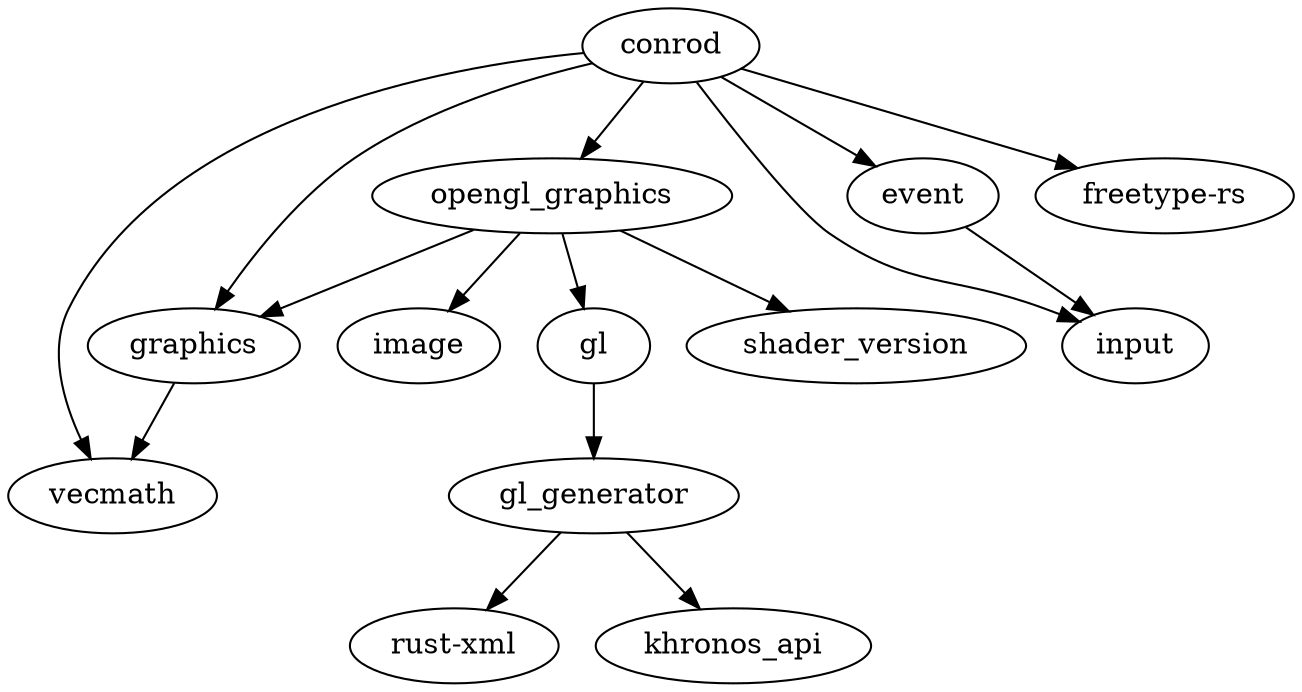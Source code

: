 digraph example3 {
    N0[label="conrod"];
    N1[label="vecmath"];
    N2[label="event"];
    N3[label="opengl_graphics"];
    N4[label="freetype-rs"];
    N5[label="input"];
    N6[label="graphics"];
    N7[label="gl_generator"];
    N8[label="rust-xml"];
    N9[label="khronos_api"];
    N10[label="image"];
    N11[label="gl"];
    N12[label="shader_version"];
    N0 -> N2[label=""];
    N0 -> N3[label=""];
    N0 -> N4[label=""];
    N0 -> N5[label=""];
    N0 -> N1[label=""];
    N0 -> N6[label=""];
    N7 -> N8[label=""];
    N7 -> N9[label=""];
    N2 -> N5[label=""];
    N6 -> N1[label=""];
    N11 -> N7[label=""];
    N3 -> N6[label=""];
    N3 -> N12[label=""];
    N3 -> N11[label=""];
    N3 -> N10[label=""];
}
